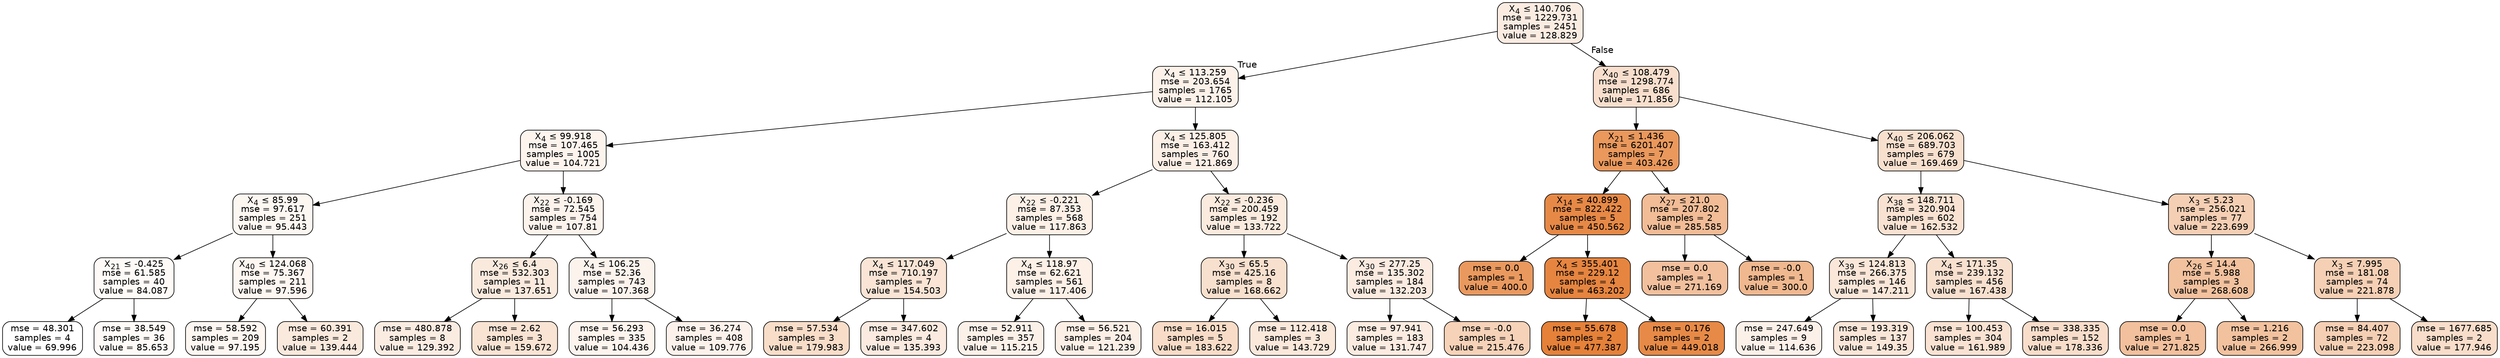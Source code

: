 digraph Tree {
node [shape=box, style="filled, rounded", color="black", fontname=helvetica] ;
edge [fontname=helvetica] ;
0 [label=<X<SUB>4</SUB> &le; 140.706<br/>mse = 1229.731<br/>samples = 2451<br/>value = 128.829>, fillcolor="#e5813925"] ;
1 [label=<X<SUB>4</SUB> &le; 113.259<br/>mse = 203.654<br/>samples = 1765<br/>value = 112.105>, fillcolor="#e581391a"] ;
0 -> 1 [labeldistance=2.5, labelangle=45, headlabel="True"] ;
2 [label=<X<SUB>4</SUB> &le; 99.918<br/>mse = 107.465<br/>samples = 1005<br/>value = 104.721>, fillcolor="#e5813916"] ;
1 -> 2 ;
3 [label=<X<SUB>4</SUB> &le; 85.99<br/>mse = 97.617<br/>samples = 251<br/>value = 95.443>, fillcolor="#e5813910"] ;
2 -> 3 ;
4 [label=<X<SUB>21</SUB> &le; -0.425<br/>mse = 61.585<br/>samples = 40<br/>value = 84.087>, fillcolor="#e5813909"] ;
3 -> 4 ;
5 [label=<mse = 48.301<br/>samples = 4<br/>value = 69.996>, fillcolor="#e5813900"] ;
4 -> 5 ;
6 [label=<mse = 38.549<br/>samples = 36<br/>value = 85.653>, fillcolor="#e581390a"] ;
4 -> 6 ;
7 [label=<X<SUB>40</SUB> &le; 124.068<br/>mse = 75.367<br/>samples = 211<br/>value = 97.596>, fillcolor="#e5813911"] ;
3 -> 7 ;
8 [label=<mse = 58.592<br/>samples = 209<br/>value = 97.195>, fillcolor="#e5813911"] ;
7 -> 8 ;
9 [label=<mse = 60.391<br/>samples = 2<br/>value = 139.444>, fillcolor="#e581392b"] ;
7 -> 9 ;
10 [label=<X<SUB>22</SUB> &le; -0.169<br/>mse = 72.545<br/>samples = 754<br/>value = 107.81>, fillcolor="#e5813918"] ;
2 -> 10 ;
11 [label=<X<SUB>26</SUB> &le; 6.4<br/>mse = 532.303<br/>samples = 11<br/>value = 137.651>, fillcolor="#e581392a"] ;
10 -> 11 ;
12 [label=<mse = 480.878<br/>samples = 8<br/>value = 129.392>, fillcolor="#e5813925"] ;
11 -> 12 ;
13 [label=<mse = 2.62<br/>samples = 3<br/>value = 159.672>, fillcolor="#e5813938"] ;
11 -> 13 ;
14 [label=<X<SUB>4</SUB> &le; 106.25<br/>mse = 52.36<br/>samples = 743<br/>value = 107.368>, fillcolor="#e5813917"] ;
10 -> 14 ;
15 [label=<mse = 56.293<br/>samples = 335<br/>value = 104.436>, fillcolor="#e5813916"] ;
14 -> 15 ;
16 [label=<mse = 36.274<br/>samples = 408<br/>value = 109.776>, fillcolor="#e5813919"] ;
14 -> 16 ;
17 [label=<X<SUB>4</SUB> &le; 125.805<br/>mse = 163.412<br/>samples = 760<br/>value = 121.869>, fillcolor="#e5813920"] ;
1 -> 17 ;
18 [label=<X<SUB>22</SUB> &le; -0.221<br/>mse = 87.353<br/>samples = 568<br/>value = 117.863>, fillcolor="#e581391e"] ;
17 -> 18 ;
19 [label=<X<SUB>4</SUB> &le; 117.049<br/>mse = 710.197<br/>samples = 7<br/>value = 154.503>, fillcolor="#e5813935"] ;
18 -> 19 ;
20 [label=<mse = 57.534<br/>samples = 3<br/>value = 179.983>, fillcolor="#e5813945"] ;
19 -> 20 ;
21 [label=<mse = 347.602<br/>samples = 4<br/>value = 135.393>, fillcolor="#e5813929"] ;
19 -> 21 ;
22 [label=<X<SUB>4</SUB> &le; 118.97<br/>mse = 62.621<br/>samples = 561<br/>value = 117.406>, fillcolor="#e581391e"] ;
18 -> 22 ;
23 [label=<mse = 52.911<br/>samples = 357<br/>value = 115.215>, fillcolor="#e581391c"] ;
22 -> 23 ;
24 [label=<mse = 56.521<br/>samples = 204<br/>value = 121.239>, fillcolor="#e5813920"] ;
22 -> 24 ;
25 [label=<X<SUB>22</SUB> &le; -0.236<br/>mse = 200.459<br/>samples = 192<br/>value = 133.722>, fillcolor="#e5813928"] ;
17 -> 25 ;
26 [label=<X<SUB>30</SUB> &le; 65.5<br/>mse = 425.16<br/>samples = 8<br/>value = 168.662>, fillcolor="#e581393e"] ;
25 -> 26 ;
27 [label=<mse = 16.015<br/>samples = 5<br/>value = 183.622>, fillcolor="#e5813947"] ;
26 -> 27 ;
28 [label=<mse = 112.418<br/>samples = 3<br/>value = 143.729>, fillcolor="#e581392e"] ;
26 -> 28 ;
29 [label=<X<SUB>30</SUB> &le; 277.25<br/>mse = 135.302<br/>samples = 184<br/>value = 132.203>, fillcolor="#e5813927"] ;
25 -> 29 ;
30 [label=<mse = 97.941<br/>samples = 183<br/>value = 131.747>, fillcolor="#e5813927"] ;
29 -> 30 ;
31 [label=<mse = -0.0<br/>samples = 1<br/>value = 215.476>, fillcolor="#e581395b"] ;
29 -> 31 ;
32 [label=<X<SUB>40</SUB> &le; 108.479<br/>mse = 1298.774<br/>samples = 686<br/>value = 171.856>, fillcolor="#e5813940"] ;
0 -> 32 [labeldistance=2.5, labelangle=-45, headlabel="False"] ;
33 [label=<X<SUB>21</SUB> &le; 1.436<br/>mse = 6201.407<br/>samples = 7<br/>value = 403.426>, fillcolor="#e58139d1"] ;
32 -> 33 ;
34 [label=<X<SUB>14</SUB> &le; 40.899<br/>mse = 822.422<br/>samples = 5<br/>value = 450.562>, fillcolor="#e58139ee"] ;
33 -> 34 ;
35 [label=<mse = 0.0<br/>samples = 1<br/>value = 400.0>, fillcolor="#e58139cf"] ;
34 -> 35 ;
36 [label=<X<SUB>4</SUB> &le; 355.401<br/>mse = 229.12<br/>samples = 4<br/>value = 463.202>, fillcolor="#e58139f6"] ;
34 -> 36 ;
37 [label=<mse = 55.678<br/>samples = 2<br/>value = 477.387>, fillcolor="#e58139ff"] ;
36 -> 37 ;
38 [label=<mse = 0.176<br/>samples = 2<br/>value = 449.018>, fillcolor="#e58139ed"] ;
36 -> 38 ;
39 [label=<X<SUB>27</SUB> &le; 21.0<br/>mse = 207.802<br/>samples = 2<br/>value = 285.585>, fillcolor="#e5813987"] ;
33 -> 39 ;
40 [label=<mse = 0.0<br/>samples = 1<br/>value = 271.169>, fillcolor="#e581397e"] ;
39 -> 40 ;
41 [label=<mse = -0.0<br/>samples = 1<br/>value = 300.0>, fillcolor="#e5813990"] ;
39 -> 41 ;
42 [label=<X<SUB>40</SUB> &le; 206.062<br/>mse = 689.703<br/>samples = 679<br/>value = 169.469>, fillcolor="#e581393e"] ;
32 -> 42 ;
43 [label=<X<SUB>38</SUB> &le; 148.711<br/>mse = 320.904<br/>samples = 602<br/>value = 162.532>, fillcolor="#e581393a"] ;
42 -> 43 ;
44 [label=<X<SUB>39</SUB> &le; 124.813<br/>mse = 266.375<br/>samples = 146<br/>value = 147.211>, fillcolor="#e5813930"] ;
43 -> 44 ;
45 [label=<mse = 247.649<br/>samples = 9<br/>value = 114.636>, fillcolor="#e581391c"] ;
44 -> 45 ;
46 [label=<mse = 193.319<br/>samples = 137<br/>value = 149.35>, fillcolor="#e5813932"] ;
44 -> 46 ;
47 [label=<X<SUB>4</SUB> &le; 171.35<br/>mse = 239.132<br/>samples = 456<br/>value = 167.438>, fillcolor="#e581393d"] ;
43 -> 47 ;
48 [label=<mse = 100.453<br/>samples = 304<br/>value = 161.989>, fillcolor="#e581393a"] ;
47 -> 48 ;
49 [label=<mse = 338.335<br/>samples = 152<br/>value = 178.336>, fillcolor="#e5813944"] ;
47 -> 49 ;
50 [label=<X<SUB>3</SUB> &le; 5.23<br/>mse = 256.021<br/>samples = 77<br/>value = 223.699>, fillcolor="#e5813960"] ;
42 -> 50 ;
51 [label=<X<SUB>26</SUB> &le; 14.4<br/>mse = 5.988<br/>samples = 3<br/>value = 268.608>, fillcolor="#e581397c"] ;
50 -> 51 ;
52 [label=<mse = 0.0<br/>samples = 1<br/>value = 271.825>, fillcolor="#e581397e"] ;
51 -> 52 ;
53 [label=<mse = 1.216<br/>samples = 2<br/>value = 266.999>, fillcolor="#e581397b"] ;
51 -> 53 ;
54 [label=<X<SUB>3</SUB> &le; 7.995<br/>mse = 181.08<br/>samples = 74<br/>value = 221.878>, fillcolor="#e581395f"] ;
50 -> 54 ;
55 [label=<mse = 84.407<br/>samples = 72<br/>value = 223.098>, fillcolor="#e5813960"] ;
54 -> 55 ;
56 [label=<mse = 1677.685<br/>samples = 2<br/>value = 177.946>, fillcolor="#e5813944"] ;
54 -> 56 ;
}